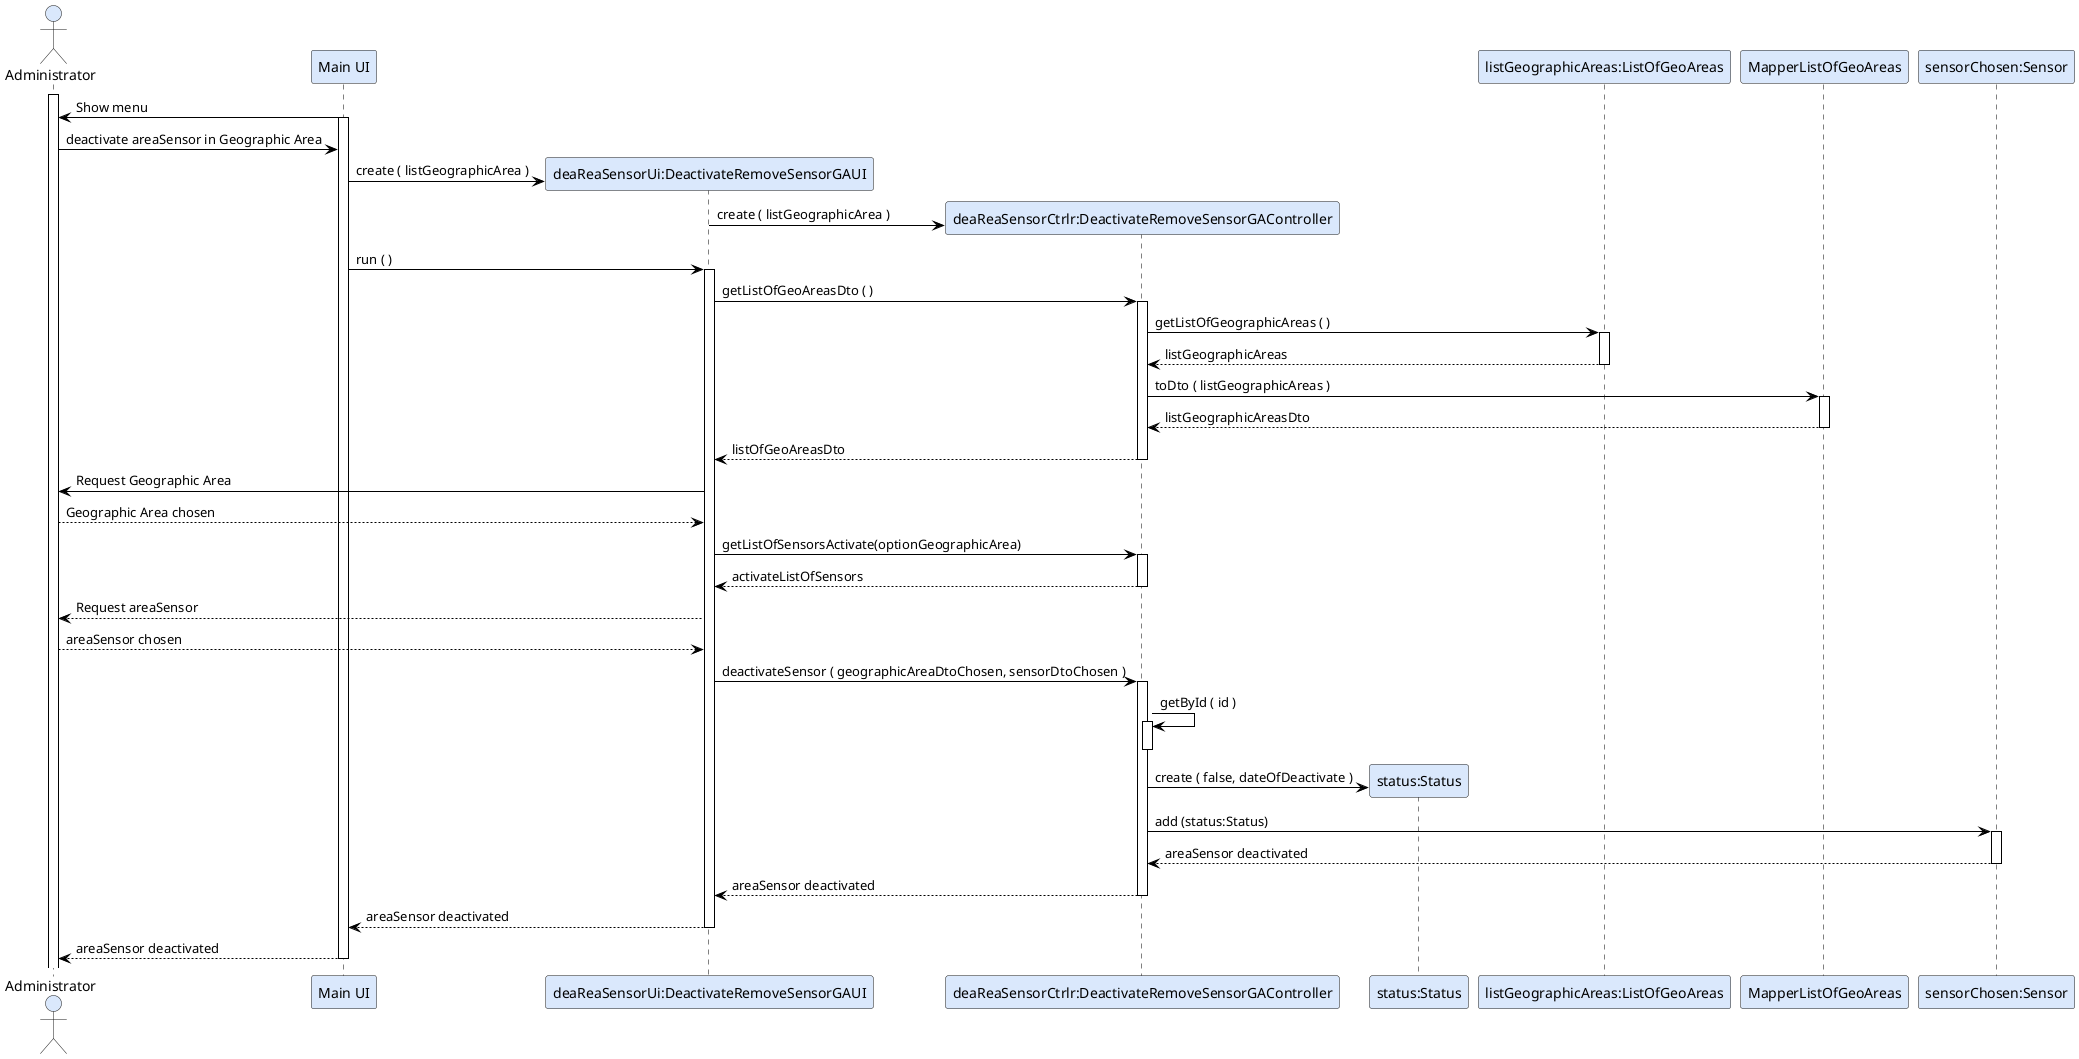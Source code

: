 @startuml
actor "Administrator" as A #DAE8FC
participant "Main UI" as M #DAE8FC
participant "deaReaSensorUi:DeactivateRemoveSensorGAUI" as UI #DAE8FC
participant "deaReaSensorCtrlr:DeactivateRemoveSensorGAController" as C #DAE8FC
participant "status:Status" as ST #DAE8FC
participant "listGeographicAreas:ListOfGeoAreas" as LG #DAE8FC
participant "MapperListOfGeoAreas" as MG #DAE8FC
participant "sensorChosen:Sensor" as S #DAE8FC






skinparam actor {
	BorderColor 6C8EBF
}

skinparam participant {
	BorderColor 6C8EBF
}

skinparam shadowing false

skinparam sequence {
	ArrowColor BLACK
	ActorBorderColor DeepSkyBlue
	LifeLineBorderColor BLACK
}



activate A

M -> A: Show menu
activate M
A->M: deactivate areaSensor in Geographic Area

create UI
M -> UI : create ( listGeographicArea )
create C
UI -> C : create ( listGeographicArea )

M -> UI: run ( )
activate UI



UI -> C: getListOfGeoAreasDto ( )
activate C
C -> LG: getListOfGeographicAreas ( )
activate LG
LG-->C: listGeographicAreas
deactivate LG
C -> MG: toDto ( listGeographicAreas )
activate MG
MG --> C: listGeographicAreasDto
deactivate MG
C --> UI: listOfGeoAreasDto
deactivate C

UI->A: Request Geographic Area
A-->UI:Geographic Area chosen

UI->C:  getListOfSensorsActivate(optionGeographicArea)
activate C
C-->UI: activateListOfSensors
deactivate C

UI-->A: Request areaSensor
A-->UI:areaSensor chosen

UI->C: deactivateSensor ( geographicAreaDtoChosen, sensorDtoChosen )
activate C
C->C: getById ( id )
activate C
deactivate C

create ST
C -> ST : create ( false, dateOfDeactivate )

C->S: add (status:Status)
activate S
S-->C:  areaSensor deactivated
deactivate S
C-->UI:  areaSensor deactivated
deactivate C
UI-->M:  areaSensor deactivated
deactivate UI
M-->A:  areaSensor deactivated
deactivate M


@enduml
